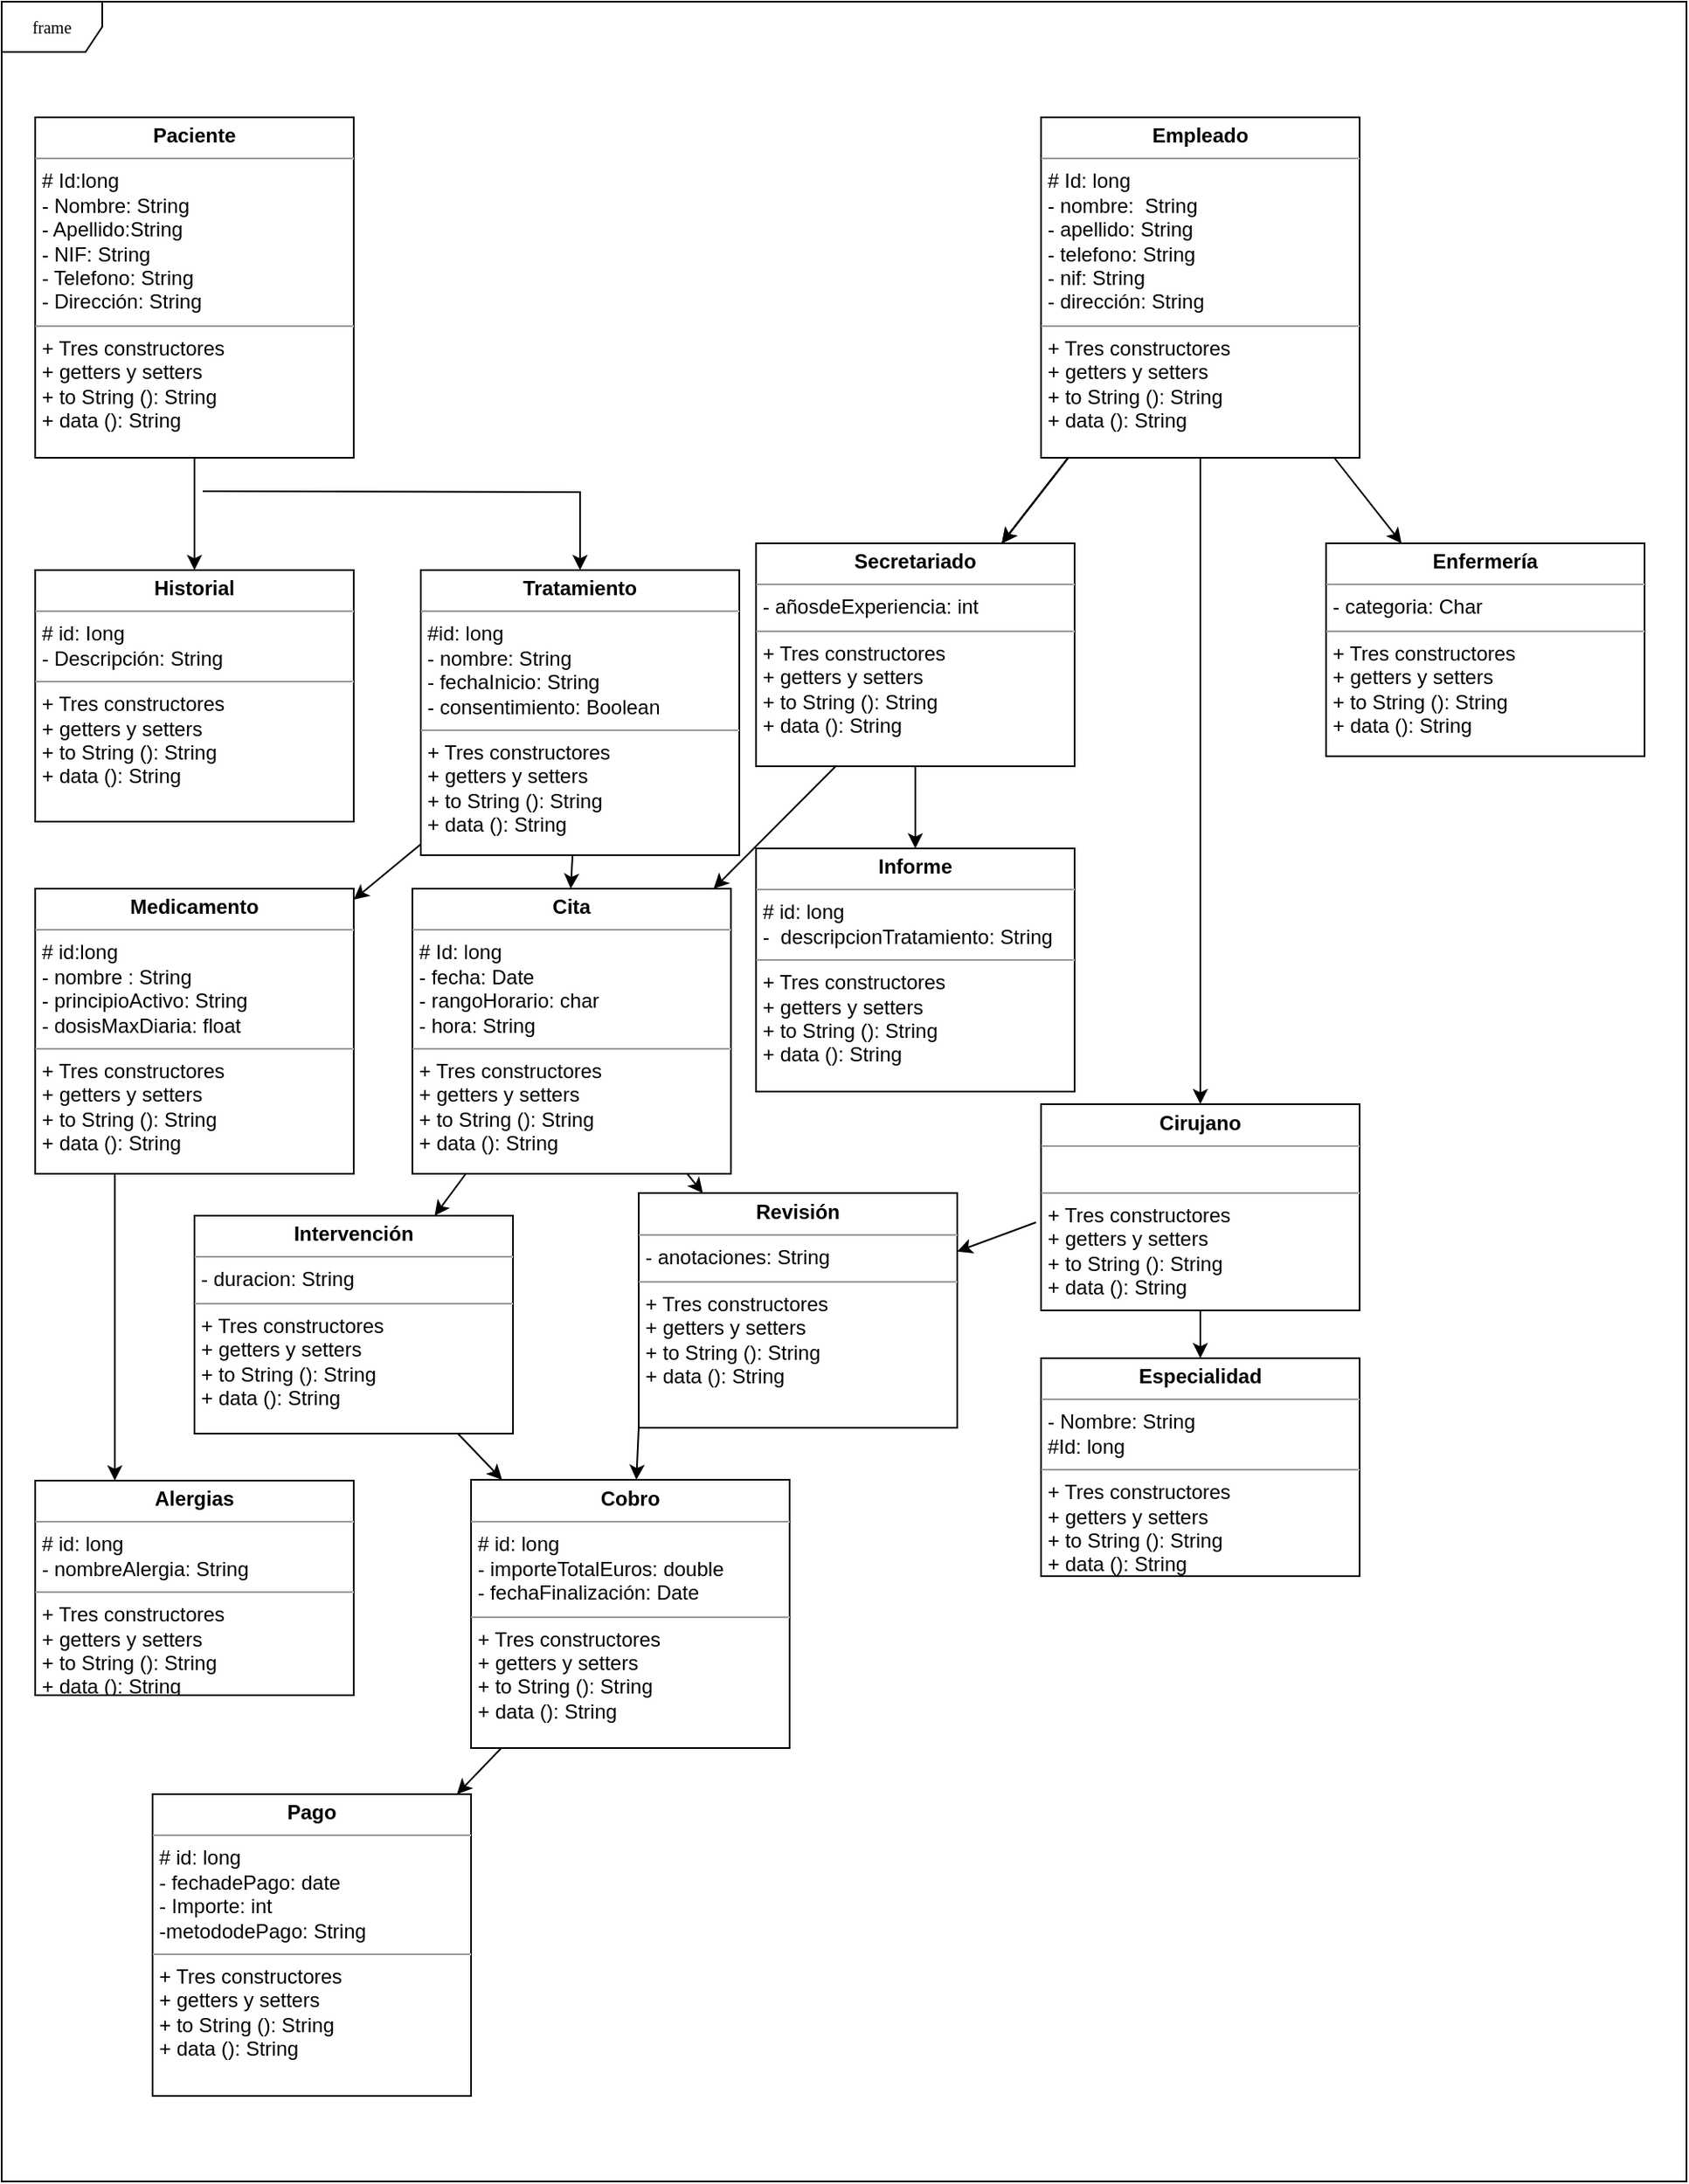<mxfile version="12.2.0" type="device" pages="1"><diagram id="c4acf3e9-155e-7222-9cf6-157b1a14988f" name="Page-1"><mxGraphModel dx="854" dy="1519" grid="1" gridSize="10" guides="1" tooltips="1" connect="1" arrows="1" fold="1" page="1" pageScale="1" pageWidth="850" pageHeight="1100" background="#ffffff" math="0" shadow="0"><root><mxCell id="0"/><mxCell id="1" parent="0"/><mxCell id="17acba5748e5396b-1" value="frame" style="shape=umlFrame;whiteSpace=wrap;html=1;rounded=0;shadow=0;comic=0;labelBackgroundColor=none;strokeColor=#000000;strokeWidth=1;fillColor=#ffffff;fontFamily=Verdana;fontSize=10;fontColor=#000000;align=center;" parent="1" vertex="1"><mxGeometry x="20" y="-9" width="1005" height="1300" as="geometry"/></mxCell><mxCell id="kB8_QDv0u5njnILZ0q3f-33" value="" style="edgeStyle=none;rounded=0;orthogonalLoop=1;jettySize=auto;html=1;" parent="1" source="5d2195bd80daf111-15" target="kB8_QDv0u5njnILZ0q3f-32" edge="1"><mxGeometry relative="1" as="geometry"/></mxCell><mxCell id="kB8_QDv0u5njnILZ0q3f-34" value="" style="edgeStyle=none;rounded=0;orthogonalLoop=1;jettySize=auto;html=1;" parent="1" source="5d2195bd80daf111-15" target="kB8_QDv0u5njnILZ0q3f-32" edge="1"><mxGeometry relative="1" as="geometry"/></mxCell><mxCell id="kB8_QDv0u5njnILZ0q3f-35" value="" style="edgeStyle=none;rounded=0;orthogonalLoop=1;jettySize=auto;html=1;" parent="1" source="5d2195bd80daf111-15" target="kB8_QDv0u5njnILZ0q3f-32" edge="1"><mxGeometry relative="1" as="geometry"/></mxCell><mxCell id="kB8_QDv0u5njnILZ0q3f-37" value="" style="edgeStyle=none;rounded=0;orthogonalLoop=1;jettySize=auto;html=1;" parent="1" source="5d2195bd80daf111-15" target="kB8_QDv0u5njnILZ0q3f-36" edge="1"><mxGeometry relative="1" as="geometry"/></mxCell><mxCell id="kB8_QDv0u5njnILZ0q3f-39" value="" style="edgeStyle=none;rounded=0;orthogonalLoop=1;jettySize=auto;html=1;" parent="1" source="5d2195bd80daf111-15" target="kB8_QDv0u5njnILZ0q3f-38" edge="1"><mxGeometry relative="1" as="geometry"/></mxCell><mxCell id="5d2195bd80daf111-15" value="&lt;p style=&quot;margin: 0px ; margin-top: 4px ; text-align: center&quot;&gt;&lt;b&gt;Empleado&lt;/b&gt;&lt;/p&gt;&lt;hr size=&quot;1&quot;&gt;&lt;p style=&quot;margin: 0px ; margin-left: 4px&quot;&gt;# Id: long&lt;/p&gt;&lt;p style=&quot;margin: 0px ; margin-left: 4px&quot;&gt;- nombre:&amp;nbsp; String&lt;/p&gt;&lt;p style=&quot;margin: 0px ; margin-left: 4px&quot;&gt;- apellido: String&lt;/p&gt;&lt;p style=&quot;margin: 0px ; margin-left: 4px&quot;&gt;- telefono: String&lt;br&gt;&lt;/p&gt;&lt;p style=&quot;margin: 0px ; margin-left: 4px&quot;&gt;- nif: String&lt;br&gt;&lt;/p&gt;&lt;p style=&quot;margin: 0px ; margin-left: 4px&quot;&gt;- dirección: String&lt;/p&gt;&lt;hr size=&quot;1&quot;&gt;&lt;p style=&quot;margin: 0px ; margin-left: 4px&quot;&gt;+ Tres constructores&lt;/p&gt;&lt;p style=&quot;margin: 0px ; margin-left: 4px&quot;&gt;+ getters y setters&amp;nbsp;&lt;/p&gt;&lt;p style=&quot;margin: 0px ; margin-left: 4px&quot;&gt;+ to String (): String&lt;/p&gt;&lt;p style=&quot;margin: 0px ; margin-left: 4px&quot;&gt;+ data (): String&lt;/p&gt;&lt;p style=&quot;margin: 0px ; margin-left: 4px&quot;&gt;&lt;br&gt;&lt;/p&gt;&lt;p style=&quot;margin: 0px ; margin-left: 4px&quot;&gt;&lt;br&gt;&lt;/p&gt;" style="verticalAlign=top;align=left;overflow=fill;fontSize=12;fontFamily=Helvetica;html=1;rounded=0;shadow=0;comic=0;labelBackgroundColor=none;strokeColor=#000000;strokeWidth=1;fillColor=#ffffff;" parent="1" vertex="1"><mxGeometry x="640" y="60" width="190" height="203" as="geometry"/></mxCell><mxCell id="kB8_QDv0u5njnILZ0q3f-38" value="&lt;p style=&quot;margin: 0px ; margin-top: 4px ; text-align: center&quot;&gt;&lt;b&gt;Enfermería&lt;/b&gt;&lt;/p&gt;&lt;hr size=&quot;1&quot;&gt;&lt;p style=&quot;margin: 0px ; margin-left: 4px&quot;&gt;- categoria: Char&lt;/p&gt;&lt;hr size=&quot;1&quot;&gt;&lt;p style=&quot;margin: 0px ; margin-left: 4px&quot;&gt;+ Tres constructores&lt;/p&gt;&lt;p style=&quot;margin: 0px ; margin-left: 4px&quot;&gt;+ getters y setters&amp;nbsp;&lt;/p&gt;&lt;p style=&quot;margin: 0px ; margin-left: 4px&quot;&gt;+ to String (): String&lt;/p&gt;&lt;p style=&quot;margin: 0px ; margin-left: 4px&quot;&gt;+ data (): String&lt;/p&gt;&lt;p style=&quot;margin: 0px ; margin-left: 4px&quot;&gt;&lt;br&gt;&lt;/p&gt;&lt;p style=&quot;margin: 0px ; margin-left: 4px&quot;&gt;&lt;br&gt;&lt;/p&gt;" style="verticalAlign=top;align=left;overflow=fill;fontSize=12;fontFamily=Helvetica;html=1;rounded=0;shadow=0;comic=0;labelBackgroundColor=none;strokeColor=#000000;strokeWidth=1;fillColor=#ffffff;" parent="1" vertex="1"><mxGeometry x="810" y="314" width="190" height="127" as="geometry"/></mxCell><mxCell id="kB8_QDv0u5njnILZ0q3f-42" value="" style="edgeStyle=none;rounded=0;orthogonalLoop=1;jettySize=auto;html=1;" parent="1" source="kB8_QDv0u5njnILZ0q3f-36" target="kB8_QDv0u5njnILZ0q3f-41" edge="1"><mxGeometry relative="1" as="geometry"/></mxCell><mxCell id="kB8_QDv0u5njnILZ0q3f-36" value="&lt;p style=&quot;margin: 0px ; margin-top: 4px ; text-align: center&quot;&gt;&lt;b&gt;Cirujano&lt;/b&gt;&lt;/p&gt;&lt;hr size=&quot;1&quot;&gt;&lt;p style=&quot;margin: 0px ; margin-left: 4px&quot;&gt;&lt;br&gt;&lt;/p&gt;&lt;hr size=&quot;1&quot;&gt;&lt;p style=&quot;margin: 0px ; margin-left: 4px&quot;&gt;+ Tres constructores&lt;/p&gt;&lt;p style=&quot;margin: 0px ; margin-left: 4px&quot;&gt;+ getters y setters&amp;nbsp;&lt;/p&gt;&lt;p style=&quot;margin: 0px ; margin-left: 4px&quot;&gt;+ to String (): String&lt;/p&gt;&lt;p style=&quot;margin: 0px ; margin-left: 4px&quot;&gt;+ data (): String&lt;/p&gt;&lt;p style=&quot;margin: 0px ; margin-left: 4px&quot;&gt;&lt;br&gt;&lt;/p&gt;&lt;p style=&quot;margin: 0px ; margin-left: 4px&quot;&gt;&lt;br&gt;&lt;/p&gt;" style="verticalAlign=top;align=left;overflow=fill;fontSize=12;fontFamily=Helvetica;html=1;rounded=0;shadow=0;comic=0;labelBackgroundColor=none;strokeColor=#000000;strokeWidth=1;fillColor=#ffffff;" parent="1" vertex="1"><mxGeometry x="640" y="648.5" width="190" height="123" as="geometry"/></mxCell><mxCell id="kB8_QDv0u5njnILZ0q3f-41" value="&lt;p style=&quot;margin: 0px ; margin-top: 4px ; text-align: center&quot;&gt;&lt;b&gt;Especialidad&lt;/b&gt;&lt;/p&gt;&lt;hr size=&quot;1&quot;&gt;&lt;p style=&quot;margin: 0px ; margin-left: 4px&quot;&gt;- Nombre: String&lt;/p&gt;&lt;p style=&quot;margin: 0px ; margin-left: 4px&quot;&gt;#Id: long&lt;/p&gt;&lt;hr size=&quot;1&quot;&gt;&lt;p style=&quot;margin: 0px ; margin-left: 4px&quot;&gt;+ Tres constructores&lt;/p&gt;&lt;p style=&quot;margin: 0px ; margin-left: 4px&quot;&gt;+ getters y setters&amp;nbsp;&lt;/p&gt;&lt;p style=&quot;margin: 0px ; margin-left: 4px&quot;&gt;+ to String (): String&lt;/p&gt;&lt;p style=&quot;margin: 0px ; margin-left: 4px&quot;&gt;+ data (): String&lt;/p&gt;&lt;p style=&quot;margin: 0px ; margin-left: 4px&quot;&gt;&lt;br&gt;&lt;/p&gt;&lt;p style=&quot;margin: 0px ; margin-left: 4px&quot;&gt;&lt;br&gt;&lt;/p&gt;" style="verticalAlign=top;align=left;overflow=fill;fontSize=12;fontFamily=Helvetica;html=1;rounded=0;shadow=0;comic=0;labelBackgroundColor=none;strokeColor=#000000;strokeWidth=1;fillColor=#ffffff;" parent="1" vertex="1"><mxGeometry x="640" y="800" width="190" height="130" as="geometry"/></mxCell><mxCell id="zKPNZvI9wdaUNEqAeeSk-2" value="" style="edgeStyle=orthogonalEdgeStyle;rounded=0;orthogonalLoop=1;jettySize=auto;html=1;" parent="1" source="kB8_QDv0u5njnILZ0q3f-32" target="zKPNZvI9wdaUNEqAeeSk-1" edge="1"><mxGeometry relative="1" as="geometry"/></mxCell><mxCell id="kB8_QDv0u5njnILZ0q3f-32" value="&lt;p style=&quot;margin: 0px ; margin-top: 4px ; text-align: center&quot;&gt;&lt;b&gt;Secretariado&lt;/b&gt;&lt;/p&gt;&lt;hr size=&quot;1&quot;&gt;&lt;p style=&quot;margin: 0px ; margin-left: 4px&quot;&gt;- añosdeExperiencia: int&lt;br&gt;&lt;/p&gt;&lt;hr size=&quot;1&quot;&gt;&lt;p style=&quot;margin: 0px ; margin-left: 4px&quot;&gt;+ Tres constructores&lt;/p&gt;&lt;p style=&quot;margin: 0px ; margin-left: 4px&quot;&gt;+ getters y setters&amp;nbsp;&lt;/p&gt;&lt;p style=&quot;margin: 0px ; margin-left: 4px&quot;&gt;+ to String (): String&lt;/p&gt;&lt;p style=&quot;margin: 0px ; margin-left: 4px&quot;&gt;+ data (): String&lt;/p&gt;&lt;p style=&quot;margin: 0px ; margin-left: 4px&quot;&gt;&lt;br&gt;&lt;/p&gt;&lt;p style=&quot;margin: 0px ; margin-left: 4px&quot;&gt;&lt;br&gt;&lt;/p&gt;" style="verticalAlign=top;align=left;overflow=fill;fontSize=12;fontFamily=Helvetica;html=1;rounded=0;shadow=0;comic=0;labelBackgroundColor=none;strokeColor=#000000;strokeWidth=1;fillColor=#ffffff;" parent="1" vertex="1"><mxGeometry x="470" y="314" width="190" height="133" as="geometry"/></mxCell><mxCell id="zKPNZvI9wdaUNEqAeeSk-1" value="&lt;p style=&quot;margin: 0px ; margin-top: 4px ; text-align: center&quot;&gt;&lt;b&gt;Informe&lt;/b&gt;&lt;/p&gt;&lt;hr size=&quot;1&quot;&gt;&lt;p style=&quot;margin: 0px ; margin-left: 4px&quot;&gt;# id: long&lt;/p&gt;&lt;p style=&quot;margin: 0px ; margin-left: 4px&quot;&gt;-&amp;nbsp; descripcionTratamiento: String&lt;/p&gt;&lt;hr size=&quot;1&quot;&gt;&lt;p style=&quot;margin: 0px ; margin-left: 4px&quot;&gt;+ Tres constructores&lt;/p&gt;&lt;p style=&quot;margin: 0px ; margin-left: 4px&quot;&gt;+ getters y setters&amp;nbsp;&lt;/p&gt;&lt;p style=&quot;margin: 0px ; margin-left: 4px&quot;&gt;+ to String (): String&lt;/p&gt;&lt;p style=&quot;margin: 0px ; margin-left: 4px&quot;&gt;+ data (): String&lt;/p&gt;&lt;p style=&quot;margin: 0px ; margin-left: 4px&quot;&gt;&lt;br&gt;&lt;/p&gt;&lt;p style=&quot;margin: 0px ; margin-left: 4px&quot;&gt;&lt;br&gt;&lt;/p&gt;" style="verticalAlign=top;align=left;overflow=fill;fontSize=12;fontFamily=Helvetica;html=1;rounded=0;shadow=0;comic=0;labelBackgroundColor=none;strokeColor=#000000;strokeWidth=1;fillColor=#ffffff;" parent="1" vertex="1"><mxGeometry x="470" y="496" width="190" height="145" as="geometry"/></mxCell><mxCell id="kB8_QDv0u5njnILZ0q3f-7" value="" style="edgeStyle=orthogonalEdgeStyle;rounded=0;orthogonalLoop=1;jettySize=auto;html=1;" parent="1" source="5d2195bd80daf111-18" target="kB8_QDv0u5njnILZ0q3f-6" edge="1"><mxGeometry relative="1" as="geometry"/></mxCell><mxCell id="5d2195bd80daf111-18" value="&lt;p style=&quot;margin: 0px ; margin-top: 4px ; text-align: center&quot;&gt;&lt;b&gt;Paciente&lt;/b&gt;&lt;i&gt;&lt;/i&gt;&lt;br&gt;&lt;/p&gt;&lt;hr size=&quot;1&quot;&gt;&lt;p style=&quot;margin: 0px ; margin-left: 4px&quot;&gt;# Id:long&lt;/p&gt;&lt;p style=&quot;margin: 0px ; margin-left: 4px&quot;&gt;- Nombre: String&lt;/p&gt;&lt;p style=&quot;margin: 0px ; margin-left: 4px&quot;&gt;- Apellido:String&lt;/p&gt;&lt;p style=&quot;margin: 0px ; margin-left: 4px&quot;&gt;- NIF: String&lt;/p&gt;&lt;p style=&quot;margin: 0px ; margin-left: 4px&quot;&gt;- Telefono: String&lt;/p&gt;&lt;p style=&quot;margin: 0px ; margin-left: 4px&quot;&gt;- Dirección: String&lt;/p&gt;&lt;hr size=&quot;1&quot;&gt;&lt;p style=&quot;color: rgb(0 , 0 , 0) ; font-family: &amp;#34;helvetica&amp;#34; ; font-size: 12px ; font-style: normal ; font-variant: normal ; font-weight: 400 ; letter-spacing: normal ; margin-bottom: 0px ; margin-left: 4px ; margin-right: 0px ; margin-top: 0px ; text-align: left ; text-decoration: none ; text-indent: 0px ; text-transform: none ; white-space: nowrap ; word-spacing: 0px&quot;&gt;+ Tres constructores&lt;/p&gt;&lt;p style=&quot;color: rgb(0 , 0 , 0) ; font-family: &amp;#34;helvetica&amp;#34; ; font-size: 12px ; font-style: normal ; font-variant: normal ; font-weight: 400 ; letter-spacing: normal ; margin-bottom: 0px ; margin-left: 4px ; margin-right: 0px ; margin-top: 0px ; text-align: left ; text-decoration: none ; text-indent: 0px ; text-transform: none ; white-space: nowrap ; word-spacing: 0px&quot;&gt;+ getters y setters&amp;nbsp;&lt;/p&gt;&lt;p style=&quot;color: rgb(0 , 0 , 0) ; font-family: &amp;#34;helvetica&amp;#34; ; font-size: 12px ; font-style: normal ; font-variant: normal ; font-weight: 400 ; letter-spacing: normal ; margin-bottom: 0px ; margin-left: 4px ; margin-right: 0px ; margin-top: 0px ; text-align: left ; text-decoration: none ; text-indent: 0px ; text-transform: none ; white-space: nowrap ; word-spacing: 0px&quot;&gt;+ to String (): String&lt;/p&gt;&lt;p style=&quot;color: rgb(0 , 0 , 0) ; font-family: &amp;#34;helvetica&amp;#34; ; font-size: 12px ; font-style: normal ; font-variant: normal ; font-weight: 400 ; letter-spacing: normal ; margin-bottom: 0px ; margin-left: 4px ; margin-right: 0px ; margin-top: 0px ; text-align: left ; text-decoration: none ; text-indent: 0px ; text-transform: none ; white-space: nowrap ; word-spacing: 0px&quot;&gt;+ data (): String&lt;/p&gt;&lt;p style=&quot;margin: 0px ; margin-left: 4px&quot;&gt;&lt;b&gt;&lt;/b&gt;&lt;i&gt;&lt;/i&gt;&lt;u&gt;&lt;/u&gt;&lt;sub&gt;&lt;/sub&gt;&lt;sup&gt;&lt;/sup&gt;&lt;strike&gt;&lt;/strike&gt;&lt;br&gt;&lt;/p&gt;" style="verticalAlign=top;align=left;overflow=fill;fontSize=12;fontFamily=Helvetica;html=1;rounded=0;shadow=0;comic=0;labelBackgroundColor=none;strokeColor=#000000;strokeWidth=1;fillColor=#ffffff;" parent="1" vertex="1"><mxGeometry x="40" y="60" width="190" height="203" as="geometry"/></mxCell><mxCell id="kB8_QDv0u5njnILZ0q3f-6" value="&lt;p style=&quot;margin: 0px ; margin-top: 4px ; text-align: center&quot;&gt;&lt;b&gt;Historial&lt;/b&gt;&lt;/p&gt;&lt;hr size=&quot;1&quot;&gt;&lt;p style=&quot;margin: 0px ; margin-left: 4px&quot;&gt;# id: Iong&lt;/p&gt;&lt;p style=&quot;margin: 0px ; margin-left: 4px&quot;&gt;- Descripción: String&lt;/p&gt;&lt;hr size=&quot;1&quot;&gt;&lt;p style=&quot;color: rgb(0 , 0 , 0) ; font-family: &amp;#34;helvetica&amp;#34; ; font-size: 12px ; font-style: normal ; font-variant: normal ; font-weight: 400 ; letter-spacing: normal ; margin-bottom: 0px ; margin-left: 4px ; margin-right: 0px ; margin-top: 0px ; text-align: left ; text-decoration: none ; text-indent: 0px ; text-transform: none ; white-space: nowrap ; word-spacing: 0px&quot;&gt;+ Tres constructores&lt;/p&gt;&lt;p style=&quot;color: rgb(0 , 0 , 0) ; font-family: &amp;#34;helvetica&amp;#34; ; font-size: 12px ; font-style: normal ; font-variant: normal ; font-weight: 400 ; letter-spacing: normal ; margin-bottom: 0px ; margin-left: 4px ; margin-right: 0px ; margin-top: 0px ; text-align: left ; text-decoration: none ; text-indent: 0px ; text-transform: none ; white-space: nowrap ; word-spacing: 0px&quot;&gt;+ getters y setters&amp;nbsp;&lt;/p&gt;&lt;p style=&quot;color: rgb(0 , 0 , 0) ; font-family: &amp;#34;helvetica&amp;#34; ; font-size: 12px ; font-style: normal ; font-variant: normal ; font-weight: 400 ; letter-spacing: normal ; margin-bottom: 0px ; margin-left: 4px ; margin-right: 0px ; margin-top: 0px ; text-align: left ; text-decoration: none ; text-indent: 0px ; text-transform: none ; white-space: nowrap ; word-spacing: 0px&quot;&gt;+ to String (): String&lt;/p&gt;&lt;p style=&quot;color: rgb(0 , 0 , 0) ; font-family: &amp;#34;helvetica&amp;#34; ; font-size: 12px ; font-style: normal ; font-variant: normal ; font-weight: 400 ; letter-spacing: normal ; margin-bottom: 0px ; margin-left: 4px ; margin-right: 0px ; margin-top: 0px ; text-align: left ; text-decoration: none ; text-indent: 0px ; text-transform: none ; white-space: nowrap ; word-spacing: 0px&quot;&gt;+ data (): String&lt;/p&gt;&lt;p style=&quot;margin: 0px ; margin-left: 4px&quot;&gt;&lt;b&gt;&lt;/b&gt;&lt;i&gt;&lt;/i&gt;&lt;u&gt;&lt;/u&gt;&lt;sub&gt;&lt;/sub&gt;&lt;sup&gt;&lt;/sup&gt;&lt;strike&gt;&lt;/strike&gt;&lt;br&gt;&lt;/p&gt;" style="verticalAlign=top;align=left;overflow=fill;fontSize=12;fontFamily=Helvetica;html=1;rounded=0;shadow=0;comic=0;labelBackgroundColor=none;strokeColor=#000000;strokeWidth=1;fillColor=#ffffff;" parent="1" vertex="1"><mxGeometry x="40" y="330" width="190" height="150" as="geometry"/></mxCell><mxCell id="kB8_QDv0u5njnILZ0q3f-17" value="" style="edgeStyle=none;rounded=0;orthogonalLoop=1;jettySize=auto;html=1;" parent="1" source="kB8_QDv0u5njnILZ0q3f-8" target="kB8_QDv0u5njnILZ0q3f-16" edge="1"><mxGeometry relative="1" as="geometry"/></mxCell><mxCell id="kB8_QDv0u5njnILZ0q3f-19" value="" style="edgeStyle=none;rounded=0;orthogonalLoop=1;jettySize=auto;html=1;" parent="1" source="kB8_QDv0u5njnILZ0q3f-8" edge="1"><mxGeometry relative="1" as="geometry"><mxPoint x="359.474" y="520" as="targetPoint"/></mxGeometry></mxCell><mxCell id="kB8_QDv0u5njnILZ0q3f-8" value="&lt;p style=&quot;margin: 0px ; margin-top: 4px ; text-align: center&quot;&gt;&lt;b&gt;Tratamiento&lt;/b&gt;&lt;/p&gt;&lt;hr size=&quot;1&quot;&gt;&lt;p style=&quot;margin: 0px ; margin-left: 4px&quot;&gt;#id: long&lt;/p&gt;&lt;p style=&quot;margin: 0px ; margin-left: 4px&quot;&gt;- nombre: String&lt;/p&gt;&lt;p style=&quot;margin: 0px ; margin-left: 4px&quot;&gt;- fechaInicio: String&lt;/p&gt;&lt;p style=&quot;margin: 0px ; margin-left: 4px&quot;&gt;- consentimiento: Boolean&lt;/p&gt;&lt;hr size=&quot;1&quot;&gt;&lt;p style=&quot;color: rgb(0 , 0 , 0) ; font-family: &amp;#34;helvetica&amp;#34; ; font-size: 12px ; font-style: normal ; font-variant: normal ; font-weight: 400 ; letter-spacing: normal ; margin-bottom: 0px ; margin-left: 4px ; margin-right: 0px ; margin-top: 0px ; text-align: left ; text-decoration: none ; text-indent: 0px ; text-transform: none ; white-space: nowrap ; word-spacing: 0px&quot;&gt;+ Tres constructores&lt;/p&gt;&lt;p style=&quot;color: rgb(0 , 0 , 0) ; font-family: &amp;#34;helvetica&amp;#34; ; font-size: 12px ; font-style: normal ; font-variant: normal ; font-weight: 400 ; letter-spacing: normal ; margin-bottom: 0px ; margin-left: 4px ; margin-right: 0px ; margin-top: 0px ; text-align: left ; text-decoration: none ; text-indent: 0px ; text-transform: none ; white-space: nowrap ; word-spacing: 0px&quot;&gt;+ getters y setters&amp;nbsp;&lt;/p&gt;&lt;p style=&quot;color: rgb(0 , 0 , 0) ; font-family: &amp;#34;helvetica&amp;#34; ; font-size: 12px ; font-style: normal ; font-variant: normal ; font-weight: 400 ; letter-spacing: normal ; margin-bottom: 0px ; margin-left: 4px ; margin-right: 0px ; margin-top: 0px ; text-align: left ; text-decoration: none ; text-indent: 0px ; text-transform: none ; white-space: nowrap ; word-spacing: 0px&quot;&gt;+ to String (): String&lt;/p&gt;&lt;p style=&quot;color: rgb(0 , 0 , 0) ; font-family: &amp;#34;helvetica&amp;#34; ; font-size: 12px ; font-style: normal ; font-variant: normal ; font-weight: 400 ; letter-spacing: normal ; margin-bottom: 0px ; margin-left: 4px ; margin-right: 0px ; margin-top: 0px ; text-align: left ; text-decoration: none ; text-indent: 0px ; text-transform: none ; white-space: nowrap ; word-spacing: 0px&quot;&gt;+ data (): String&lt;/p&gt;&lt;p style=&quot;margin: 0px ; margin-left: 4px&quot;&gt;&lt;b&gt;&lt;/b&gt;&lt;i&gt;&lt;/i&gt;&lt;u&gt;&lt;/u&gt;&lt;sub&gt;&lt;/sub&gt;&lt;sup&gt;&lt;/sup&gt;&lt;strike&gt;&lt;/strike&gt;&lt;br&gt;&lt;/p&gt;" style="verticalAlign=top;align=left;overflow=fill;fontSize=12;fontFamily=Helvetica;html=1;rounded=0;shadow=0;comic=0;labelBackgroundColor=none;strokeColor=#000000;strokeWidth=1;fillColor=#ffffff;" parent="1" vertex="1"><mxGeometry x="270" y="330" width="190" height="170" as="geometry"/></mxCell><mxCell id="kB8_QDv0u5njnILZ0q3f-21" value="" style="edgeStyle=none;rounded=0;orthogonalLoop=1;jettySize=auto;html=1;" parent="1" target="kB8_QDv0u5njnILZ0q3f-20" edge="1"><mxGeometry relative="1" as="geometry"><mxPoint x="355" y="690" as="sourcePoint"/></mxGeometry></mxCell><mxCell id="kB8_QDv0u5njnILZ0q3f-23" value="" style="edgeStyle=none;rounded=0;orthogonalLoop=1;jettySize=auto;html=1;" parent="1" source="kB8_QDv0u5njnILZ0q3f-20" target="kB8_QDv0u5njnILZ0q3f-22" edge="1"><mxGeometry relative="1" as="geometry"/></mxCell><mxCell id="kB8_QDv0u5njnILZ0q3f-25" value="" style="edgeStyle=none;rounded=0;orthogonalLoop=1;jettySize=auto;html=1;" parent="1" source="kB8_QDv0u5njnILZ0q3f-20" target="kB8_QDv0u5njnILZ0q3f-24" edge="1"><mxGeometry relative="1" as="geometry"/></mxCell><mxCell id="kB8_QDv0u5njnILZ0q3f-20" value="&lt;p style=&quot;margin: 0px ; margin-top: 4px ; text-align: center&quot;&gt;&lt;b&gt;Cita&lt;/b&gt;&lt;/p&gt;&lt;hr size=&quot;1&quot;&gt;&lt;p style=&quot;margin: 0px ; margin-left: 4px&quot;&gt;# Id: long&lt;/p&gt;&lt;p style=&quot;margin: 0px ; margin-left: 4px&quot;&gt;- fecha: Date&lt;/p&gt;&lt;p style=&quot;margin: 0px ; margin-left: 4px&quot;&gt;- rangoHorario: char&lt;/p&gt;&lt;p style=&quot;margin: 0px ; margin-left: 4px&quot;&gt;- hora: String&lt;/p&gt;&lt;hr size=&quot;1&quot;&gt;&lt;p style=&quot;color: rgb(0 , 0 , 0) ; font-family: &amp;#34;helvetica&amp;#34; ; font-size: 12px ; font-style: normal ; font-variant: normal ; font-weight: 400 ; letter-spacing: normal ; margin-bottom: 0px ; margin-left: 4px ; margin-right: 0px ; margin-top: 0px ; text-align: left ; text-decoration: none ; text-indent: 0px ; text-transform: none ; white-space: nowrap ; word-spacing: 0px&quot;&gt;+ Tres constructores&lt;/p&gt;&lt;p style=&quot;color: rgb(0 , 0 , 0) ; font-family: &amp;#34;helvetica&amp;#34; ; font-size: 12px ; font-style: normal ; font-variant: normal ; font-weight: 400 ; letter-spacing: normal ; margin-bottom: 0px ; margin-left: 4px ; margin-right: 0px ; margin-top: 0px ; text-align: left ; text-decoration: none ; text-indent: 0px ; text-transform: none ; white-space: nowrap ; word-spacing: 0px&quot;&gt;+ getters y setters&amp;nbsp;&lt;/p&gt;&lt;p style=&quot;color: rgb(0 , 0 , 0) ; font-family: &amp;#34;helvetica&amp;#34; ; font-size: 12px ; font-style: normal ; font-variant: normal ; font-weight: 400 ; letter-spacing: normal ; margin-bottom: 0px ; margin-left: 4px ; margin-right: 0px ; margin-top: 0px ; text-align: left ; text-decoration: none ; text-indent: 0px ; text-transform: none ; white-space: nowrap ; word-spacing: 0px&quot;&gt;+ to String (): String&lt;/p&gt;&lt;p style=&quot;color: rgb(0 , 0 , 0) ; font-family: &amp;#34;helvetica&amp;#34; ; font-size: 12px ; font-style: normal ; font-variant: normal ; font-weight: 400 ; letter-spacing: normal ; margin-bottom: 0px ; margin-left: 4px ; margin-right: 0px ; margin-top: 0px ; text-align: left ; text-decoration: none ; text-indent: 0px ; text-transform: none ; white-space: nowrap ; word-spacing: 0px&quot;&gt;+ data (): String&lt;/p&gt;&lt;p style=&quot;margin: 0px ; margin-left: 4px&quot;&gt;&lt;b&gt;&lt;/b&gt;&lt;i&gt;&lt;/i&gt;&lt;u&gt;&lt;/u&gt;&lt;sub&gt;&lt;/sub&gt;&lt;sup&gt;&lt;/sup&gt;&lt;strike&gt;&lt;/strike&gt;&lt;br&gt;&lt;/p&gt;" style="verticalAlign=top;align=left;overflow=fill;fontSize=12;fontFamily=Helvetica;html=1;rounded=0;shadow=0;comic=0;labelBackgroundColor=none;strokeColor=#000000;strokeWidth=1;fillColor=#ffffff;" parent="1" vertex="1"><mxGeometry x="265" y="520" width="190" height="170" as="geometry"/></mxCell><mxCell id="kB8_QDv0u5njnILZ0q3f-24" value="&lt;p style=&quot;margin: 0px ; margin-top: 4px ; text-align: center&quot;&gt;&lt;b&gt;Revisión&lt;/b&gt;&lt;/p&gt;&lt;hr size=&quot;1&quot;&gt;&lt;p style=&quot;margin: 0px ; margin-left: 4px&quot;&gt;- anotaciones: String&lt;br&gt;&lt;/p&gt;&lt;hr size=&quot;1&quot;&gt;&lt;p style=&quot;color: rgb(0 , 0 , 0) ; font-family: &amp;#34;helvetica&amp;#34; ; font-size: 12px ; font-style: normal ; font-variant: normal ; font-weight: 400 ; letter-spacing: normal ; margin-bottom: 0px ; margin-left: 4px ; margin-right: 0px ; margin-top: 0px ; text-align: left ; text-decoration: none ; text-indent: 0px ; text-transform: none ; white-space: nowrap ; word-spacing: 0px&quot;&gt;+ Tres constructores&lt;/p&gt;&lt;p style=&quot;color: rgb(0 , 0 , 0) ; font-family: &amp;#34;helvetica&amp;#34; ; font-size: 12px ; font-style: normal ; font-variant: normal ; font-weight: 400 ; letter-spacing: normal ; margin-bottom: 0px ; margin-left: 4px ; margin-right: 0px ; margin-top: 0px ; text-align: left ; text-decoration: none ; text-indent: 0px ; text-transform: none ; white-space: nowrap ; word-spacing: 0px&quot;&gt;+ getters y setters&amp;nbsp;&lt;/p&gt;&lt;p style=&quot;color: rgb(0 , 0 , 0) ; font-family: &amp;#34;helvetica&amp;#34; ; font-size: 12px ; font-style: normal ; font-variant: normal ; font-weight: 400 ; letter-spacing: normal ; margin-bottom: 0px ; margin-left: 4px ; margin-right: 0px ; margin-top: 0px ; text-align: left ; text-decoration: none ; text-indent: 0px ; text-transform: none ; white-space: nowrap ; word-spacing: 0px&quot;&gt;+ to String (): String&lt;/p&gt;&lt;p style=&quot;color: rgb(0 , 0 , 0) ; font-family: &amp;#34;helvetica&amp;#34; ; font-size: 12px ; font-style: normal ; font-variant: normal ; font-weight: 400 ; letter-spacing: normal ; margin-bottom: 0px ; margin-left: 4px ; margin-right: 0px ; margin-top: 0px ; text-align: left ; text-decoration: none ; text-indent: 0px ; text-transform: none ; white-space: nowrap ; word-spacing: 0px&quot;&gt;+ data (): String&lt;/p&gt;&lt;p style=&quot;margin: 0px ; margin-left: 4px&quot;&gt;&lt;b&gt;&lt;/b&gt;&lt;i&gt;&lt;/i&gt;&lt;u&gt;&lt;/u&gt;&lt;sub&gt;&lt;/sub&gt;&lt;sup&gt;&lt;/sup&gt;&lt;strike&gt;&lt;/strike&gt;&lt;br&gt;&lt;/p&gt;" style="verticalAlign=top;align=left;overflow=fill;fontSize=12;fontFamily=Helvetica;html=1;rounded=0;shadow=0;comic=0;labelBackgroundColor=none;strokeColor=#000000;strokeWidth=1;fillColor=#ffffff;" parent="1" vertex="1"><mxGeometry x="400" y="701.5" width="190" height="140" as="geometry"/></mxCell><mxCell id="kB8_QDv0u5njnILZ0q3f-27" value="" style="edgeStyle=none;rounded=0;orthogonalLoop=1;jettySize=auto;html=1;" parent="1" source="kB8_QDv0u5njnILZ0q3f-22" target="kB8_QDv0u5njnILZ0q3f-26" edge="1"><mxGeometry relative="1" as="geometry"/></mxCell><mxCell id="kB8_QDv0u5njnILZ0q3f-22" value="&lt;p style=&quot;margin: 0px ; margin-top: 4px ; text-align: center&quot;&gt;&lt;b&gt;Intervención&lt;/b&gt;&lt;/p&gt;&lt;hr size=&quot;1&quot;&gt;&lt;p style=&quot;margin: 0px ; margin-left: 4px&quot;&gt;- duracion: String&lt;br&gt;&lt;/p&gt;&lt;hr size=&quot;1&quot;&gt;&lt;p style=&quot;color: rgb(0 , 0 , 0) ; font-family: &amp;#34;helvetica&amp;#34; ; font-size: 12px ; font-style: normal ; font-variant: normal ; font-weight: 400 ; letter-spacing: normal ; margin-bottom: 0px ; margin-left: 4px ; margin-right: 0px ; margin-top: 0px ; text-align: left ; text-decoration: none ; text-indent: 0px ; text-transform: none ; white-space: nowrap ; word-spacing: 0px&quot;&gt;+ Tres constructores&lt;/p&gt;&lt;p style=&quot;color: rgb(0 , 0 , 0) ; font-family: &amp;#34;helvetica&amp;#34; ; font-size: 12px ; font-style: normal ; font-variant: normal ; font-weight: 400 ; letter-spacing: normal ; margin-bottom: 0px ; margin-left: 4px ; margin-right: 0px ; margin-top: 0px ; text-align: left ; text-decoration: none ; text-indent: 0px ; text-transform: none ; white-space: nowrap ; word-spacing: 0px&quot;&gt;+ getters y setters&amp;nbsp;&lt;/p&gt;&lt;p style=&quot;color: rgb(0 , 0 , 0) ; font-family: &amp;#34;helvetica&amp;#34; ; font-size: 12px ; font-style: normal ; font-variant: normal ; font-weight: 400 ; letter-spacing: normal ; margin-bottom: 0px ; margin-left: 4px ; margin-right: 0px ; margin-top: 0px ; text-align: left ; text-decoration: none ; text-indent: 0px ; text-transform: none ; white-space: nowrap ; word-spacing: 0px&quot;&gt;+ to String (): String&lt;/p&gt;&lt;p style=&quot;color: rgb(0 , 0 , 0) ; font-family: &amp;#34;helvetica&amp;#34; ; font-size: 12px ; font-style: normal ; font-variant: normal ; font-weight: 400 ; letter-spacing: normal ; margin-bottom: 0px ; margin-left: 4px ; margin-right: 0px ; margin-top: 0px ; text-align: left ; text-decoration: none ; text-indent: 0px ; text-transform: none ; white-space: nowrap ; word-spacing: 0px&quot;&gt;+ data (): String&lt;/p&gt;&lt;p style=&quot;margin: 0px ; margin-left: 4px&quot;&gt;&lt;b&gt;&lt;/b&gt;&lt;i&gt;&lt;/i&gt;&lt;u&gt;&lt;/u&gt;&lt;sub&gt;&lt;/sub&gt;&lt;sup&gt;&lt;/sup&gt;&lt;strike&gt;&lt;/strike&gt;&lt;br&gt;&lt;/p&gt;" style="verticalAlign=top;align=left;overflow=fill;fontSize=12;fontFamily=Helvetica;html=1;rounded=0;shadow=0;comic=0;labelBackgroundColor=none;strokeColor=#000000;strokeWidth=1;fillColor=#ffffff;" parent="1" vertex="1"><mxGeometry x="135" y="715" width="190" height="130" as="geometry"/></mxCell><mxCell id="kB8_QDv0u5njnILZ0q3f-31" value="" style="edgeStyle=none;rounded=0;orthogonalLoop=1;jettySize=auto;html=1;" parent="1" source="kB8_QDv0u5njnILZ0q3f-26" target="kB8_QDv0u5njnILZ0q3f-30" edge="1"><mxGeometry relative="1" as="geometry"/></mxCell><mxCell id="kB8_QDv0u5njnILZ0q3f-26" value="&lt;p style=&quot;margin: 0px ; margin-top: 4px ; text-align: center&quot;&gt;&lt;b&gt;Cobro&lt;/b&gt;&lt;/p&gt;&lt;hr size=&quot;1&quot;&gt;&lt;p style=&quot;margin: 0px ; margin-left: 4px&quot;&gt;# id: long&lt;/p&gt;&lt;p style=&quot;margin: 0px ; margin-left: 4px&quot;&gt;- importeTotalEuros: double&lt;/p&gt;&lt;p style=&quot;margin: 0px ; margin-left: 4px&quot;&gt;- fechaFinalización: Date&lt;/p&gt;&lt;hr size=&quot;1&quot;&gt;&lt;p style=&quot;color: rgb(0 , 0 , 0) ; font-family: &amp;#34;helvetica&amp;#34; ; font-size: 12px ; font-style: normal ; font-variant: normal ; font-weight: 400 ; letter-spacing: normal ; margin-bottom: 0px ; margin-left: 4px ; margin-right: 0px ; margin-top: 0px ; text-align: left ; text-decoration: none ; text-indent: 0px ; text-transform: none ; white-space: nowrap ; word-spacing: 0px&quot;&gt;+ Tres constructores&lt;/p&gt;&lt;p style=&quot;color: rgb(0 , 0 , 0) ; font-family: &amp;#34;helvetica&amp;#34; ; font-size: 12px ; font-style: normal ; font-variant: normal ; font-weight: 400 ; letter-spacing: normal ; margin-bottom: 0px ; margin-left: 4px ; margin-right: 0px ; margin-top: 0px ; text-align: left ; text-decoration: none ; text-indent: 0px ; text-transform: none ; white-space: nowrap ; word-spacing: 0px&quot;&gt;+ getters y setters&amp;nbsp;&lt;/p&gt;&lt;p style=&quot;color: rgb(0 , 0 , 0) ; font-family: &amp;#34;helvetica&amp;#34; ; font-size: 12px ; font-style: normal ; font-variant: normal ; font-weight: 400 ; letter-spacing: normal ; margin-bottom: 0px ; margin-left: 4px ; margin-right: 0px ; margin-top: 0px ; text-align: left ; text-decoration: none ; text-indent: 0px ; text-transform: none ; white-space: nowrap ; word-spacing: 0px&quot;&gt;+ to String (): String&lt;/p&gt;&lt;p style=&quot;color: rgb(0 , 0 , 0) ; font-family: &amp;#34;helvetica&amp;#34; ; font-size: 12px ; font-style: normal ; font-variant: normal ; font-weight: 400 ; letter-spacing: normal ; margin-bottom: 0px ; margin-left: 4px ; margin-right: 0px ; margin-top: 0px ; text-align: left ; text-decoration: none ; text-indent: 0px ; text-transform: none ; white-space: nowrap ; word-spacing: 0px&quot;&gt;+ data (): String&lt;/p&gt;&lt;p style=&quot;margin: 0px ; margin-left: 4px&quot;&gt;&lt;b&gt;&lt;/b&gt;&lt;i&gt;&lt;/i&gt;&lt;u&gt;&lt;/u&gt;&lt;sub&gt;&lt;/sub&gt;&lt;sup&gt;&lt;/sup&gt;&lt;strike&gt;&lt;/strike&gt;&lt;br&gt;&lt;/p&gt;" style="verticalAlign=top;align=left;overflow=fill;fontSize=12;fontFamily=Helvetica;html=1;rounded=0;shadow=0;comic=0;labelBackgroundColor=none;strokeColor=#000000;strokeWidth=1;fillColor=#ffffff;" parent="1" vertex="1"><mxGeometry x="300" y="872.5" width="190" height="160" as="geometry"/></mxCell><mxCell id="kB8_QDv0u5njnILZ0q3f-30" value="&lt;p style=&quot;margin: 0px ; margin-top: 4px ; text-align: center&quot;&gt;&lt;b&gt;Pago&lt;/b&gt;&lt;/p&gt;&lt;hr size=&quot;1&quot;&gt;&lt;p style=&quot;margin: 0px ; margin-left: 4px&quot;&gt;# id: long&lt;/p&gt;&lt;p style=&quot;margin: 0px ; margin-left: 4px&quot;&gt;- fechadePago: date&lt;/p&gt;&lt;p style=&quot;margin: 0px ; margin-left: 4px&quot;&gt;- Importe: int&lt;/p&gt;&lt;p style=&quot;margin: 0px ; margin-left: 4px&quot;&gt;-metododePago: String&lt;br&gt;&lt;/p&gt;&lt;hr size=&quot;1&quot;&gt;&lt;p style=&quot;color: rgb(0 , 0 , 0) ; font-family: &amp;#34;helvetica&amp;#34; ; font-size: 12px ; font-style: normal ; font-variant: normal ; font-weight: 400 ; letter-spacing: normal ; margin-bottom: 0px ; margin-left: 4px ; margin-right: 0px ; margin-top: 0px ; text-align: left ; text-decoration: none ; text-indent: 0px ; text-transform: none ; white-space: nowrap ; word-spacing: 0px&quot;&gt;+ Tres constructores&lt;/p&gt;&lt;p style=&quot;color: rgb(0 , 0 , 0) ; font-family: &amp;#34;helvetica&amp;#34; ; font-size: 12px ; font-style: normal ; font-variant: normal ; font-weight: 400 ; letter-spacing: normal ; margin-bottom: 0px ; margin-left: 4px ; margin-right: 0px ; margin-top: 0px ; text-align: left ; text-decoration: none ; text-indent: 0px ; text-transform: none ; white-space: nowrap ; word-spacing: 0px&quot;&gt;+ getters y setters&amp;nbsp;&lt;/p&gt;&lt;p style=&quot;color: rgb(0 , 0 , 0) ; font-family: &amp;#34;helvetica&amp;#34; ; font-size: 12px ; font-style: normal ; font-variant: normal ; font-weight: 400 ; letter-spacing: normal ; margin-bottom: 0px ; margin-left: 4px ; margin-right: 0px ; margin-top: 0px ; text-align: left ; text-decoration: none ; text-indent: 0px ; text-transform: none ; white-space: nowrap ; word-spacing: 0px&quot;&gt;+ to String (): String&lt;/p&gt;&lt;p style=&quot;color: rgb(0 , 0 , 0) ; font-family: &amp;#34;helvetica&amp;#34; ; font-size: 12px ; font-style: normal ; font-variant: normal ; font-weight: 400 ; letter-spacing: normal ; margin-bottom: 0px ; margin-left: 4px ; margin-right: 0px ; margin-top: 0px ; text-align: left ; text-decoration: none ; text-indent: 0px ; text-transform: none ; white-space: nowrap ; word-spacing: 0px&quot;&gt;+ data (): String&lt;/p&gt;&lt;p style=&quot;margin: 0px ; margin-left: 4px&quot;&gt;&lt;b&gt;&lt;/b&gt;&lt;i&gt;&lt;/i&gt;&lt;u&gt;&lt;/u&gt;&lt;sub&gt;&lt;/sub&gt;&lt;sup&gt;&lt;/sup&gt;&lt;strike&gt;&lt;/strike&gt;&lt;br&gt;&lt;/p&gt;" style="verticalAlign=top;align=left;overflow=fill;fontSize=12;fontFamily=Helvetica;html=1;rounded=0;shadow=0;comic=0;labelBackgroundColor=none;strokeColor=#000000;strokeWidth=1;fillColor=#ffffff;" parent="1" vertex="1"><mxGeometry x="110" y="1060" width="190" height="180" as="geometry"/></mxCell><mxCell id="kB8_QDv0u5njnILZ0q3f-16" value="&lt;p style=&quot;margin: 0px ; margin-top: 4px ; text-align: center&quot;&gt;&lt;b&gt;Medicamento&lt;/b&gt;&lt;/p&gt;&lt;hr size=&quot;1&quot;&gt;&lt;p style=&quot;margin: 0px ; margin-left: 4px&quot;&gt;&lt;span&gt;# id:long&lt;/span&gt;&lt;/p&gt;&lt;p style=&quot;margin: 0px ; margin-left: 4px&quot;&gt;&lt;span&gt;- nombre : String&lt;/span&gt;&lt;br&gt;&lt;/p&gt;&lt;p style=&quot;margin: 0px ; margin-left: 4px&quot;&gt;- principioActivo: String&lt;/p&gt;&lt;p style=&quot;margin: 0px ; margin-left: 4px&quot;&gt;- dosisMaxDiaria: float&lt;/p&gt;&lt;hr size=&quot;1&quot;&gt;&lt;p style=&quot;color: rgb(0 , 0 , 0) ; font-family: &amp;#34;helvetica&amp;#34; ; font-size: 12px ; font-style: normal ; font-variant: normal ; font-weight: 400 ; letter-spacing: normal ; margin-bottom: 0px ; margin-left: 4px ; margin-right: 0px ; margin-top: 0px ; text-align: left ; text-decoration: none ; text-indent: 0px ; text-transform: none ; white-space: nowrap ; word-spacing: 0px&quot;&gt;+ Tres constructores&lt;/p&gt;&lt;p style=&quot;color: rgb(0 , 0 , 0) ; font-family: &amp;#34;helvetica&amp;#34; ; font-size: 12px ; font-style: normal ; font-variant: normal ; font-weight: 400 ; letter-spacing: normal ; margin-bottom: 0px ; margin-left: 4px ; margin-right: 0px ; margin-top: 0px ; text-align: left ; text-decoration: none ; text-indent: 0px ; text-transform: none ; white-space: nowrap ; word-spacing: 0px&quot;&gt;+ getters y setters&amp;nbsp;&lt;/p&gt;&lt;p style=&quot;color: rgb(0 , 0 , 0) ; font-family: &amp;#34;helvetica&amp;#34; ; font-size: 12px ; font-style: normal ; font-variant: normal ; font-weight: 400 ; letter-spacing: normal ; margin-bottom: 0px ; margin-left: 4px ; margin-right: 0px ; margin-top: 0px ; text-align: left ; text-decoration: none ; text-indent: 0px ; text-transform: none ; white-space: nowrap ; word-spacing: 0px&quot;&gt;+ to String (): String&lt;/p&gt;&lt;p style=&quot;color: rgb(0 , 0 , 0) ; font-family: &amp;#34;helvetica&amp;#34; ; font-size: 12px ; font-style: normal ; font-variant: normal ; font-weight: 400 ; letter-spacing: normal ; margin-bottom: 0px ; margin-left: 4px ; margin-right: 0px ; margin-top: 0px ; text-align: left ; text-decoration: none ; text-indent: 0px ; text-transform: none ; white-space: nowrap ; word-spacing: 0px&quot;&gt;+ data (): String&lt;/p&gt;&lt;p style=&quot;margin: 0px ; margin-left: 4px&quot;&gt;&lt;b&gt;&lt;/b&gt;&lt;i&gt;&lt;/i&gt;&lt;u&gt;&lt;/u&gt;&lt;sub&gt;&lt;/sub&gt;&lt;sup&gt;&lt;/sup&gt;&lt;strike&gt;&lt;/strike&gt;&lt;br&gt;&lt;/p&gt;" style="verticalAlign=top;align=left;overflow=fill;fontSize=12;fontFamily=Helvetica;html=1;rounded=0;shadow=0;comic=0;labelBackgroundColor=none;strokeColor=#000000;strokeWidth=1;fillColor=#ffffff;" parent="1" vertex="1"><mxGeometry x="40" y="520" width="190" height="170" as="geometry"/></mxCell><mxCell id="kB8_QDv0u5njnILZ0q3f-15" value="" style="edgeStyle=orthogonalEdgeStyle;rounded=0;orthogonalLoop=1;jettySize=auto;html=1;" parent="1" target="kB8_QDv0u5njnILZ0q3f-8" edge="1"><mxGeometry relative="1" as="geometry"><mxPoint x="140" y="283" as="sourcePoint"/><mxPoint x="155" y="350" as="targetPoint"/></mxGeometry></mxCell><mxCell id="kB8_QDv0u5njnILZ0q3f-28" value="" style="edgeStyle=none;rounded=0;orthogonalLoop=1;jettySize=auto;html=1;exitX=0;exitY=1;exitDx=0;exitDy=0;exitPerimeter=0;" parent="1" source="kB8_QDv0u5njnILZ0q3f-24" target="kB8_QDv0u5njnILZ0q3f-26" edge="1"><mxGeometry relative="1" as="geometry"><mxPoint x="229.118" y="910" as="sourcePoint"/><mxPoint x="280.882" y="950" as="targetPoint"/></mxGeometry></mxCell><mxCell id="kB8_QDv0u5njnILZ0q3f-40" value="" style="edgeStyle=none;rounded=0;orthogonalLoop=1;jettySize=auto;html=1;exitX=0.25;exitY=1;exitDx=0;exitDy=0;" parent="1" source="kB8_QDv0u5njnILZ0q3f-32" target="kB8_QDv0u5njnILZ0q3f-20" edge="1"><mxGeometry relative="1" as="geometry"><mxPoint x="735" y="273" as="sourcePoint"/><mxPoint x="735" y="540" as="targetPoint"/></mxGeometry></mxCell><mxCell id="kB8_QDv0u5njnILZ0q3f-43" value="" style="edgeStyle=none;rounded=0;orthogonalLoop=1;jettySize=auto;html=1;exitX=-0.016;exitY=0.573;exitDx=0;exitDy=0;exitPerimeter=0;" parent="1" source="kB8_QDv0u5njnILZ0q3f-36" target="kB8_QDv0u5njnILZ0q3f-24" edge="1"><mxGeometry relative="1" as="geometry"><mxPoint x="715" y="610" as="sourcePoint"/><mxPoint x="715" y="690" as="targetPoint"/></mxGeometry></mxCell><mxCell id="zKPNZvI9wdaUNEqAeeSk-5" value="&lt;p style=&quot;margin: 0px ; margin-top: 4px ; text-align: center&quot;&gt;&lt;b&gt;Alergias&lt;/b&gt;&lt;/p&gt;&lt;hr size=&quot;1&quot;&gt;&lt;p style=&quot;margin: 0px ; margin-left: 4px&quot;&gt;# id: long&lt;/p&gt;&lt;p style=&quot;margin: 0px ; margin-left: 4px&quot;&gt;- nombreAlergia: String&lt;/p&gt;&lt;hr size=&quot;1&quot;&gt;&lt;p style=&quot;color: rgb(0 , 0 , 0) ; font-family: &amp;#34;helvetica&amp;#34; ; font-size: 12px ; font-style: normal ; font-variant: normal ; font-weight: 400 ; letter-spacing: normal ; margin-bottom: 0px ; margin-left: 4px ; margin-right: 0px ; margin-top: 0px ; text-align: left ; text-decoration: none ; text-indent: 0px ; text-transform: none ; white-space: nowrap ; word-spacing: 0px&quot;&gt;+ Tres constructores&lt;/p&gt;&lt;p style=&quot;color: rgb(0 , 0 , 0) ; font-family: &amp;#34;helvetica&amp;#34; ; font-size: 12px ; font-style: normal ; font-variant: normal ; font-weight: 400 ; letter-spacing: normal ; margin-bottom: 0px ; margin-left: 4px ; margin-right: 0px ; margin-top: 0px ; text-align: left ; text-decoration: none ; text-indent: 0px ; text-transform: none ; white-space: nowrap ; word-spacing: 0px&quot;&gt;+ getters y setters&amp;nbsp;&lt;/p&gt;&lt;p style=&quot;color: rgb(0 , 0 , 0) ; font-family: &amp;#34;helvetica&amp;#34; ; font-size: 12px ; font-style: normal ; font-variant: normal ; font-weight: 400 ; letter-spacing: normal ; margin-bottom: 0px ; margin-left: 4px ; margin-right: 0px ; margin-top: 0px ; text-align: left ; text-decoration: none ; text-indent: 0px ; text-transform: none ; white-space: nowrap ; word-spacing: 0px&quot;&gt;+ to String (): String&lt;/p&gt;&lt;p style=&quot;color: rgb(0 , 0 , 0) ; font-family: &amp;#34;helvetica&amp;#34; ; font-size: 12px ; font-style: normal ; font-variant: normal ; font-weight: 400 ; letter-spacing: normal ; margin-bottom: 0px ; margin-left: 4px ; margin-right: 0px ; margin-top: 0px ; text-align: left ; text-decoration: none ; text-indent: 0px ; text-transform: none ; white-space: nowrap ; word-spacing: 0px&quot;&gt;+ data (): String&lt;/p&gt;&lt;p style=&quot;margin: 0px ; margin-left: 4px&quot;&gt;&lt;b&gt;&lt;/b&gt;&lt;i&gt;&lt;/i&gt;&lt;u&gt;&lt;/u&gt;&lt;sub&gt;&lt;/sub&gt;&lt;sup&gt;&lt;/sup&gt;&lt;strike&gt;&lt;/strike&gt;&lt;br&gt;&lt;/p&gt;" style="verticalAlign=top;align=left;overflow=fill;fontSize=12;fontFamily=Helvetica;html=1;rounded=0;shadow=0;comic=0;labelBackgroundColor=none;strokeColor=#000000;strokeWidth=1;fillColor=#ffffff;" parent="1" vertex="1"><mxGeometry x="40" y="873" width="190" height="128" as="geometry"/></mxCell><mxCell id="zKPNZvI9wdaUNEqAeeSk-6" value="" style="edgeStyle=none;rounded=0;orthogonalLoop=1;jettySize=auto;html=1;exitX=0.25;exitY=1;exitDx=0;exitDy=0;entryX=0.25;entryY=0;entryDx=0;entryDy=0;" parent="1" source="kB8_QDv0u5njnILZ0q3f-16" target="zKPNZvI9wdaUNEqAeeSk-5" edge="1"><mxGeometry relative="1" as="geometry"><mxPoint x="302.174" y="855.0" as="sourcePoint"/><mxPoint x="328.478" y="882.5" as="targetPoint"/></mxGeometry></mxCell></root></mxGraphModel></diagram></mxfile>
